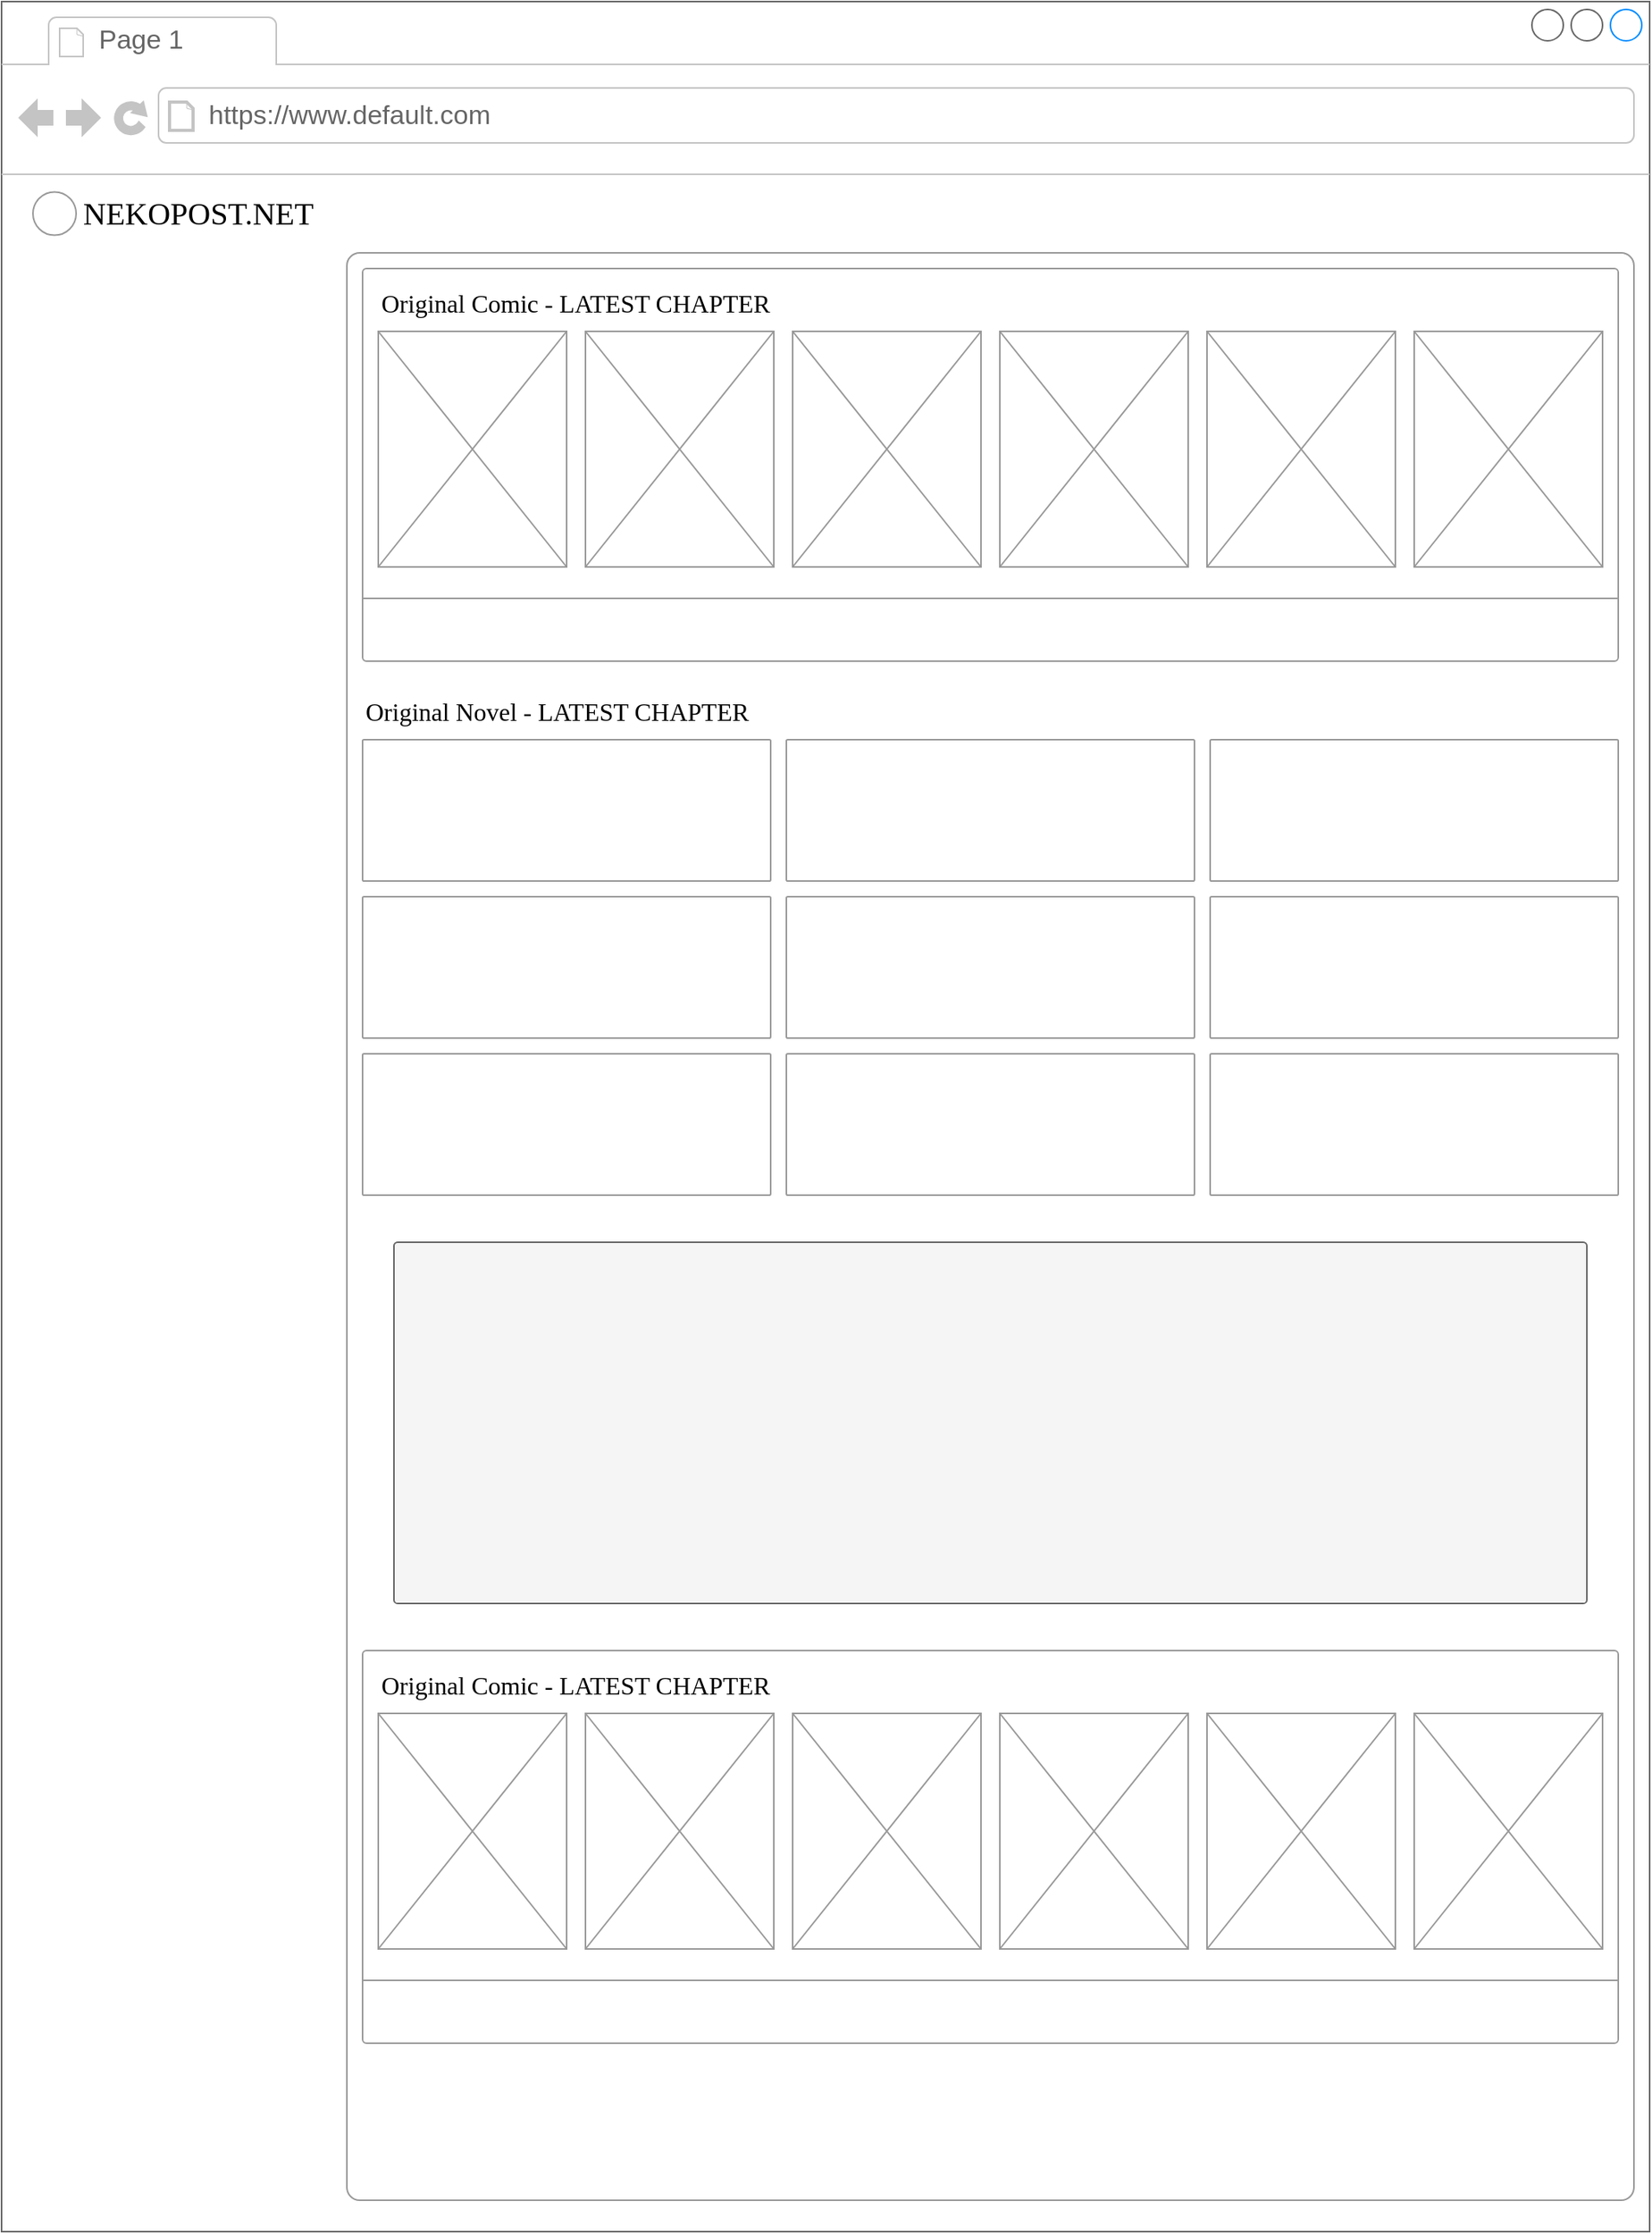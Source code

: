 <mxfile version="14.8.0" type="github">
  <diagram name="Page-1" id="2cc2dc42-3aac-f2a9-1cec-7a8b7cbee084">
    <mxGraphModel dx="1422" dy="762" grid="1" gridSize="10" guides="1" tooltips="1" connect="1" arrows="1" fold="1" page="1" pageScale="1" pageWidth="1100" pageHeight="850" background="#ffffff" math="0" shadow="0">
      <root>
        <mxCell id="0" />
        <mxCell id="1" parent="0" />
        <mxCell id="7026571954dc6520-1" value="" style="strokeWidth=1;shadow=0;dashed=0;align=center;html=1;shape=mxgraph.mockup.containers.browserWindow;rSize=0;strokeColor=#666666;mainText=,;recursiveResize=0;rounded=0;labelBackgroundColor=none;fontFamily=Verdana;fontSize=12;container=0;" parent="1" vertex="1">
          <mxGeometry x="30" y="20" width="1050" height="1420" as="geometry" />
        </mxCell>
        <mxCell id="7026571954dc6520-2" value="Page 1" style="strokeWidth=1;shadow=0;dashed=0;align=center;html=1;shape=mxgraph.mockup.containers.anchor;fontSize=17;fontColor=#666666;align=left;" parent="1" vertex="1">
          <mxGeometry x="90" y="32" width="110" height="26" as="geometry" />
        </mxCell>
        <mxCell id="7026571954dc6520-3" value="https://www.default.com" style="strokeWidth=1;shadow=0;dashed=0;align=center;html=1;shape=mxgraph.mockup.containers.anchor;rSize=0;fontSize=17;fontColor=#666666;align=left;" parent="1" vertex="1">
          <mxGeometry x="160" y="80" width="250" height="26" as="geometry" />
        </mxCell>
        <mxCell id="7026571954dc6520-4" value="NEKOPOST.NET" style="text;html=1;points=[];align=left;verticalAlign=top;spacingTop=-4;fontSize=20;fontFamily=Verdana" parent="1" vertex="1">
          <mxGeometry x="80" y="140" width="190" height="30" as="geometry" />
        </mxCell>
        <mxCell id="-va_djM50nJs5jbMHWEL-2" value="" style="ellipse;whiteSpace=wrap;html=1;aspect=fixed;fontSize=20;strokeColor=#999999;" vertex="1" parent="1">
          <mxGeometry x="50" y="141.25" width="27.5" height="27.5" as="geometry" />
        </mxCell>
        <mxCell id="-va_djM50nJs5jbMHWEL-3" value="" style="rounded=1;whiteSpace=wrap;html=1;fontSize=20;strokeColor=#999999;arcSize=1;" vertex="1" parent="1">
          <mxGeometry x="250" y="180" width="820" height="1240" as="geometry" />
        </mxCell>
        <mxCell id="-va_djM50nJs5jbMHWEL-21" value="" style="rounded=1;whiteSpace=wrap;html=1;fontSize=20;strokeColor=#999999;arcSize=1;" vertex="1" parent="1">
          <mxGeometry x="260" y="190" width="800" height="250" as="geometry" />
        </mxCell>
        <mxCell id="-va_djM50nJs5jbMHWEL-15" value="" style="verticalLabelPosition=bottom;shadow=0;dashed=0;align=center;html=1;verticalAlign=top;strokeWidth=1;shape=mxgraph.mockup.graphics.simpleIcon;strokeColor=#999999;fillColor=#ffffff;rounded=0;labelBackgroundColor=none;fontFamily=Verdana;fontSize=12;fontColor=#000000;" vertex="1" parent="1">
          <mxGeometry x="270" y="230" width="120" height="150" as="geometry" />
        </mxCell>
        <mxCell id="-va_djM50nJs5jbMHWEL-16" value="" style="verticalLabelPosition=bottom;shadow=0;dashed=0;align=center;html=1;verticalAlign=top;strokeWidth=1;shape=mxgraph.mockup.graphics.simpleIcon;strokeColor=#999999;fillColor=#ffffff;rounded=0;labelBackgroundColor=none;fontFamily=Verdana;fontSize=12;fontColor=#000000;" vertex="1" parent="1">
          <mxGeometry x="402" y="230" width="120" height="150" as="geometry" />
        </mxCell>
        <mxCell id="-va_djM50nJs5jbMHWEL-17" value="" style="verticalLabelPosition=bottom;shadow=0;dashed=0;align=center;html=1;verticalAlign=top;strokeWidth=1;shape=mxgraph.mockup.graphics.simpleIcon;strokeColor=#999999;fillColor=#ffffff;rounded=0;labelBackgroundColor=none;fontFamily=Verdana;fontSize=12;fontColor=#000000;" vertex="1" parent="1">
          <mxGeometry x="534" y="230" width="120" height="150" as="geometry" />
        </mxCell>
        <mxCell id="-va_djM50nJs5jbMHWEL-18" value="" style="verticalLabelPosition=bottom;shadow=0;dashed=0;align=center;html=1;verticalAlign=top;strokeWidth=1;shape=mxgraph.mockup.graphics.simpleIcon;strokeColor=#999999;fillColor=#ffffff;rounded=0;labelBackgroundColor=none;fontFamily=Verdana;fontSize=12;fontColor=#000000;" vertex="1" parent="1">
          <mxGeometry x="666" y="230" width="120" height="150" as="geometry" />
        </mxCell>
        <mxCell id="-va_djM50nJs5jbMHWEL-19" value="" style="verticalLabelPosition=bottom;shadow=0;dashed=0;align=center;html=1;verticalAlign=top;strokeWidth=1;shape=mxgraph.mockup.graphics.simpleIcon;strokeColor=#999999;fillColor=#ffffff;rounded=0;labelBackgroundColor=none;fontFamily=Verdana;fontSize=12;fontColor=#000000;" vertex="1" parent="1">
          <mxGeometry x="798" y="230" width="120" height="150" as="geometry" />
        </mxCell>
        <mxCell id="-va_djM50nJs5jbMHWEL-20" value="" style="verticalLabelPosition=bottom;shadow=0;dashed=0;align=center;html=1;verticalAlign=top;strokeWidth=1;shape=mxgraph.mockup.graphics.simpleIcon;strokeColor=#999999;fillColor=#ffffff;rounded=0;labelBackgroundColor=none;fontFamily=Verdana;fontSize=12;fontColor=#000000;" vertex="1" parent="1">
          <mxGeometry x="930" y="230" width="120" height="150" as="geometry" />
        </mxCell>
        <mxCell id="-va_djM50nJs5jbMHWEL-24" value="" style="verticalLabelPosition=bottom;shadow=0;dashed=0;align=center;html=1;verticalAlign=top;strokeWidth=1;shape=mxgraph.mockup.markup.line;strokeColor=#999999;rounded=0;labelBackgroundColor=none;fillColor=#ffffff;fontFamily=Verdana;fontSize=12;fontColor=#000000;" vertex="1" parent="1">
          <mxGeometry x="260" y="390" width="800" height="20" as="geometry" />
        </mxCell>
        <mxCell id="-va_djM50nJs5jbMHWEL-25" value="Original Comic - LATEST CHAPTER" style="text;html=1;points=[];align=left;verticalAlign=top;spacingTop=-4;fontSize=16;fontFamily=Verdana" vertex="1" parent="1">
          <mxGeometry x="270" y="200" width="280" height="30" as="geometry" />
        </mxCell>
        <mxCell id="-va_djM50nJs5jbMHWEL-27" value="" style="rounded=1;whiteSpace=wrap;html=1;fontSize=20;strokeColor=#999999;arcSize=1;" vertex="1" parent="1">
          <mxGeometry x="260" y="1070" width="800" height="250" as="geometry" />
        </mxCell>
        <mxCell id="-va_djM50nJs5jbMHWEL-28" value="" style="verticalLabelPosition=bottom;shadow=0;dashed=0;align=center;html=1;verticalAlign=top;strokeWidth=1;shape=mxgraph.mockup.graphics.simpleIcon;strokeColor=#999999;fillColor=#ffffff;rounded=0;labelBackgroundColor=none;fontFamily=Verdana;fontSize=12;fontColor=#000000;" vertex="1" parent="1">
          <mxGeometry x="270" y="1110" width="120" height="150" as="geometry" />
        </mxCell>
        <mxCell id="-va_djM50nJs5jbMHWEL-29" value="" style="verticalLabelPosition=bottom;shadow=0;dashed=0;align=center;html=1;verticalAlign=top;strokeWidth=1;shape=mxgraph.mockup.graphics.simpleIcon;strokeColor=#999999;fillColor=#ffffff;rounded=0;labelBackgroundColor=none;fontFamily=Verdana;fontSize=12;fontColor=#000000;" vertex="1" parent="1">
          <mxGeometry x="402" y="1110" width="120" height="150" as="geometry" />
        </mxCell>
        <mxCell id="-va_djM50nJs5jbMHWEL-30" value="" style="verticalLabelPosition=bottom;shadow=0;dashed=0;align=center;html=1;verticalAlign=top;strokeWidth=1;shape=mxgraph.mockup.graphics.simpleIcon;strokeColor=#999999;fillColor=#ffffff;rounded=0;labelBackgroundColor=none;fontFamily=Verdana;fontSize=12;fontColor=#000000;" vertex="1" parent="1">
          <mxGeometry x="534" y="1110" width="120" height="150" as="geometry" />
        </mxCell>
        <mxCell id="-va_djM50nJs5jbMHWEL-31" value="" style="verticalLabelPosition=bottom;shadow=0;dashed=0;align=center;html=1;verticalAlign=top;strokeWidth=1;shape=mxgraph.mockup.graphics.simpleIcon;strokeColor=#999999;fillColor=#ffffff;rounded=0;labelBackgroundColor=none;fontFamily=Verdana;fontSize=12;fontColor=#000000;" vertex="1" parent="1">
          <mxGeometry x="666" y="1110" width="120" height="150" as="geometry" />
        </mxCell>
        <mxCell id="-va_djM50nJs5jbMHWEL-32" value="" style="verticalLabelPosition=bottom;shadow=0;dashed=0;align=center;html=1;verticalAlign=top;strokeWidth=1;shape=mxgraph.mockup.graphics.simpleIcon;strokeColor=#999999;fillColor=#ffffff;rounded=0;labelBackgroundColor=none;fontFamily=Verdana;fontSize=12;fontColor=#000000;" vertex="1" parent="1">
          <mxGeometry x="798" y="1110" width="120" height="150" as="geometry" />
        </mxCell>
        <mxCell id="-va_djM50nJs5jbMHWEL-33" value="" style="verticalLabelPosition=bottom;shadow=0;dashed=0;align=center;html=1;verticalAlign=top;strokeWidth=1;shape=mxgraph.mockup.graphics.simpleIcon;strokeColor=#999999;fillColor=#ffffff;rounded=0;labelBackgroundColor=none;fontFamily=Verdana;fontSize=12;fontColor=#000000;" vertex="1" parent="1">
          <mxGeometry x="930" y="1110" width="120" height="150" as="geometry" />
        </mxCell>
        <mxCell id="-va_djM50nJs5jbMHWEL-34" value="" style="verticalLabelPosition=bottom;shadow=0;dashed=0;align=center;html=1;verticalAlign=top;strokeWidth=1;shape=mxgraph.mockup.markup.line;strokeColor=#999999;rounded=0;labelBackgroundColor=none;fillColor=#ffffff;fontFamily=Verdana;fontSize=12;fontColor=#000000;" vertex="1" parent="1">
          <mxGeometry x="260" y="1270" width="800" height="20" as="geometry" />
        </mxCell>
        <mxCell id="-va_djM50nJs5jbMHWEL-35" value="Original Comic - LATEST CHAPTER" style="text;html=1;points=[];align=left;verticalAlign=top;spacingTop=-4;fontSize=16;fontFamily=Verdana" vertex="1" parent="1">
          <mxGeometry x="270" y="1080" width="190" height="30" as="geometry" />
        </mxCell>
        <mxCell id="-va_djM50nJs5jbMHWEL-45" value="" style="rounded=1;whiteSpace=wrap;html=1;fontSize=20;strokeColor=#999999;arcSize=1;" vertex="1" parent="1">
          <mxGeometry x="260" y="490" width="260" height="90" as="geometry" />
        </mxCell>
        <mxCell id="-va_djM50nJs5jbMHWEL-46" value="" style="rounded=1;whiteSpace=wrap;html=1;fontSize=20;strokeColor=#999999;arcSize=1;" vertex="1" parent="1">
          <mxGeometry x="530" y="490" width="260" height="90" as="geometry" />
        </mxCell>
        <mxCell id="-va_djM50nJs5jbMHWEL-47" value="" style="rounded=1;whiteSpace=wrap;html=1;fontSize=20;strokeColor=#999999;arcSize=1;" vertex="1" parent="1">
          <mxGeometry x="800" y="490" width="260" height="90" as="geometry" />
        </mxCell>
        <mxCell id="-va_djM50nJs5jbMHWEL-48" value="" style="rounded=1;whiteSpace=wrap;html=1;fontSize=20;strokeColor=#999999;arcSize=1;" vertex="1" parent="1">
          <mxGeometry x="260" y="590" width="260" height="90" as="geometry" />
        </mxCell>
        <mxCell id="-va_djM50nJs5jbMHWEL-49" value="" style="rounded=1;whiteSpace=wrap;html=1;fontSize=20;strokeColor=#999999;arcSize=1;" vertex="1" parent="1">
          <mxGeometry x="530" y="590" width="260" height="90" as="geometry" />
        </mxCell>
        <mxCell id="-va_djM50nJs5jbMHWEL-50" value="" style="rounded=1;whiteSpace=wrap;html=1;fontSize=20;strokeColor=#999999;arcSize=1;" vertex="1" parent="1">
          <mxGeometry x="800" y="590" width="260" height="90" as="geometry" />
        </mxCell>
        <mxCell id="-va_djM50nJs5jbMHWEL-51" value="" style="rounded=1;whiteSpace=wrap;html=1;fontSize=20;strokeColor=#999999;arcSize=1;" vertex="1" parent="1">
          <mxGeometry x="260" y="690" width="260" height="90" as="geometry" />
        </mxCell>
        <mxCell id="-va_djM50nJs5jbMHWEL-52" value="" style="rounded=1;whiteSpace=wrap;html=1;fontSize=20;strokeColor=#999999;arcSize=1;" vertex="1" parent="1">
          <mxGeometry x="530" y="690" width="260" height="90" as="geometry" />
        </mxCell>
        <mxCell id="-va_djM50nJs5jbMHWEL-53" value="" style="rounded=1;whiteSpace=wrap;html=1;fontSize=20;strokeColor=#999999;arcSize=1;" vertex="1" parent="1">
          <mxGeometry x="800" y="690" width="260" height="90" as="geometry" />
        </mxCell>
        <mxCell id="-va_djM50nJs5jbMHWEL-54" value="Original Novel - LATEST CHAPTER" style="text;html=1;points=[];align=left;verticalAlign=top;spacingTop=-4;fontSize=16;fontFamily=Verdana" vertex="1" parent="1">
          <mxGeometry x="260" y="460" width="280" height="30" as="geometry" />
        </mxCell>
        <mxCell id="-va_djM50nJs5jbMHWEL-55" value="" style="rounded=1;whiteSpace=wrap;html=1;fontSize=20;strokeColor=#666666;arcSize=1;fillColor=#f5f5f5;fontColor=#333333;" vertex="1" parent="1">
          <mxGeometry x="280" y="810" width="760" height="230" as="geometry" />
        </mxCell>
      </root>
    </mxGraphModel>
  </diagram>
</mxfile>
